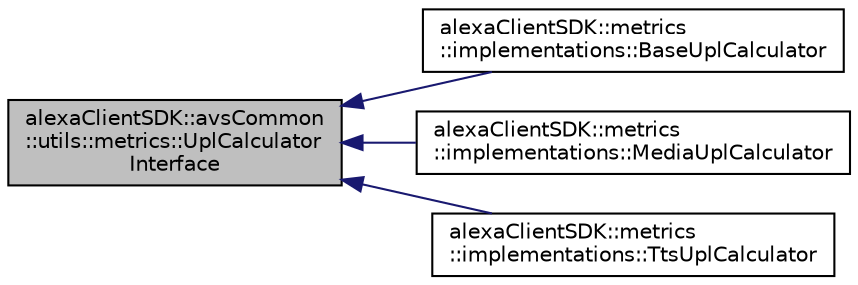 digraph "alexaClientSDK::avsCommon::utils::metrics::UplCalculatorInterface"
{
 // LATEX_PDF_SIZE
  edge [fontname="Helvetica",fontsize="10",labelfontname="Helvetica",labelfontsize="10"];
  node [fontname="Helvetica",fontsize="10",shape=record];
  rankdir="LR";
  Node1 [label="alexaClientSDK::avsCommon\l::utils::metrics::UplCalculator\lInterface",height=0.2,width=0.4,color="black", fillcolor="grey75", style="filled", fontcolor="black",tooltip=" "];
  Node1 -> Node2 [dir="back",color="midnightblue",fontsize="10",style="solid",fontname="Helvetica"];
  Node2 [label="alexaClientSDK::metrics\l::implementations::BaseUplCalculator",height=0.2,width=0.4,color="black", fillcolor="white", style="filled",URL="$classalexa_client_s_d_k_1_1metrics_1_1implementations_1_1_base_upl_calculator.html",tooltip=" "];
  Node1 -> Node3 [dir="back",color="midnightblue",fontsize="10",style="solid",fontname="Helvetica"];
  Node3 [label="alexaClientSDK::metrics\l::implementations::MediaUplCalculator",height=0.2,width=0.4,color="black", fillcolor="white", style="filled",URL="$classalexa_client_s_d_k_1_1metrics_1_1implementations_1_1_media_upl_calculator.html",tooltip=" "];
  Node1 -> Node4 [dir="back",color="midnightblue",fontsize="10",style="solid",fontname="Helvetica"];
  Node4 [label="alexaClientSDK::metrics\l::implementations::TtsUplCalculator",height=0.2,width=0.4,color="black", fillcolor="white", style="filled",URL="$classalexa_client_s_d_k_1_1metrics_1_1implementations_1_1_tts_upl_calculator.html",tooltip=" "];
}
